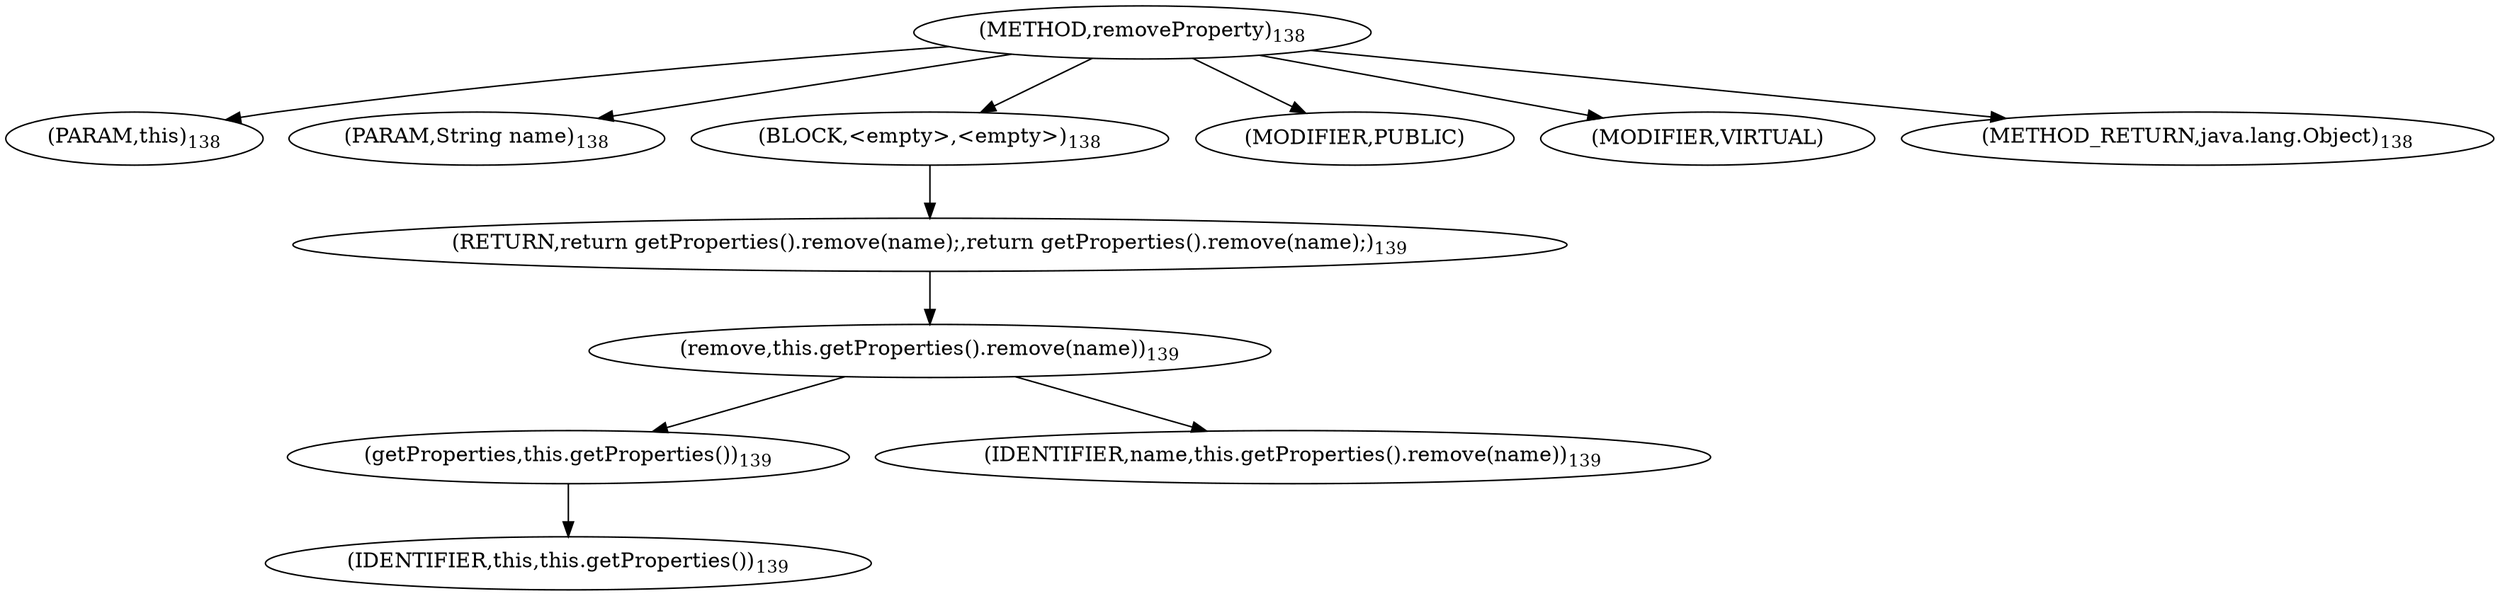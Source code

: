 digraph "removeProperty" {  
"413" [label = <(METHOD,removeProperty)<SUB>138</SUB>> ]
"30" [label = <(PARAM,this)<SUB>138</SUB>> ]
"414" [label = <(PARAM,String name)<SUB>138</SUB>> ]
"415" [label = <(BLOCK,&lt;empty&gt;,&lt;empty&gt;)<SUB>138</SUB>> ]
"416" [label = <(RETURN,return getProperties().remove(name);,return getProperties().remove(name);)<SUB>139</SUB>> ]
"417" [label = <(remove,this.getProperties().remove(name))<SUB>139</SUB>> ]
"418" [label = <(getProperties,this.getProperties())<SUB>139</SUB>> ]
"29" [label = <(IDENTIFIER,this,this.getProperties())<SUB>139</SUB>> ]
"419" [label = <(IDENTIFIER,name,this.getProperties().remove(name))<SUB>139</SUB>> ]
"420" [label = <(MODIFIER,PUBLIC)> ]
"421" [label = <(MODIFIER,VIRTUAL)> ]
"422" [label = <(METHOD_RETURN,java.lang.Object)<SUB>138</SUB>> ]
  "413" -> "30" 
  "413" -> "414" 
  "413" -> "415" 
  "413" -> "420" 
  "413" -> "421" 
  "413" -> "422" 
  "415" -> "416" 
  "416" -> "417" 
  "417" -> "418" 
  "417" -> "419" 
  "418" -> "29" 
}
